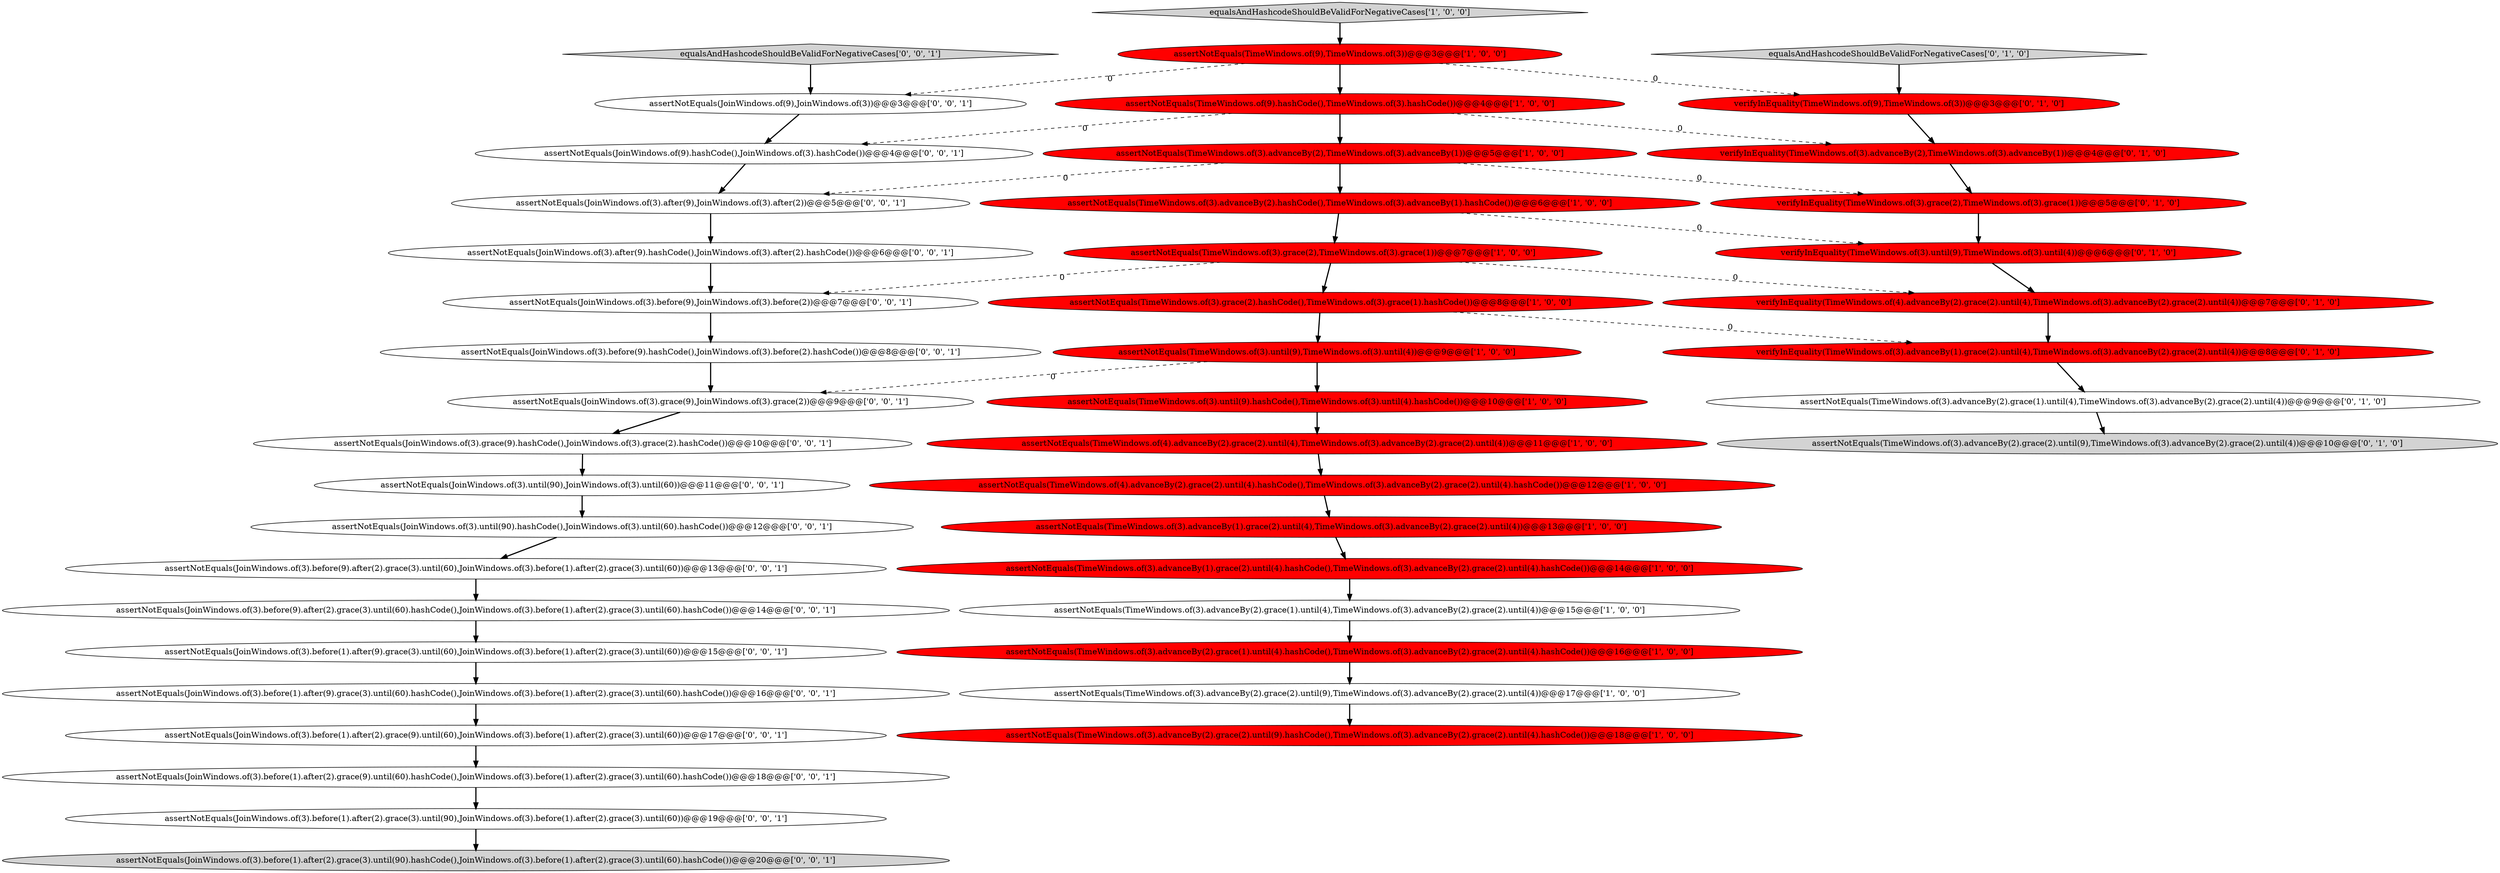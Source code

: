 digraph {
25 [style = filled, label = "verifyInEquality(TimeWindows.of(3).grace(2),TimeWindows.of(3).grace(1))@@@5@@@['0', '1', '0']", fillcolor = red, shape = ellipse image = "AAA1AAABBB2BBB"];
28 [style = filled, label = "assertNotEquals(JoinWindows.of(3).grace(9),JoinWindows.of(3).grace(2))@@@9@@@['0', '0', '1']", fillcolor = white, shape = ellipse image = "AAA0AAABBB3BBB"];
18 [style = filled, label = "verifyInEquality(TimeWindows.of(3).until(9),TimeWindows.of(3).until(4))@@@6@@@['0', '1', '0']", fillcolor = red, shape = ellipse image = "AAA1AAABBB2BBB"];
17 [style = filled, label = "verifyInEquality(TimeWindows.of(9),TimeWindows.of(3))@@@3@@@['0', '1', '0']", fillcolor = red, shape = ellipse image = "AAA1AAABBB2BBB"];
43 [style = filled, label = "assertNotEquals(JoinWindows.of(3).until(90),JoinWindows.of(3).until(60))@@@11@@@['0', '0', '1']", fillcolor = white, shape = ellipse image = "AAA0AAABBB3BBB"];
8 [style = filled, label = "assertNotEquals(TimeWindows.of(3).advanceBy(2).hashCode(),TimeWindows.of(3).advanceBy(1).hashCode())@@@6@@@['1', '0', '0']", fillcolor = red, shape = ellipse image = "AAA1AAABBB1BBB"];
5 [style = filled, label = "assertNotEquals(TimeWindows.of(3).advanceBy(2),TimeWindows.of(3).advanceBy(1))@@@5@@@['1', '0', '0']", fillcolor = red, shape = ellipse image = "AAA1AAABBB1BBB"];
40 [style = filled, label = "assertNotEquals(JoinWindows.of(3).before(9).after(2).grace(3).until(60).hashCode(),JoinWindows.of(3).before(1).after(2).grace(3).until(60).hashCode())@@@14@@@['0', '0', '1']", fillcolor = white, shape = ellipse image = "AAA0AAABBB3BBB"];
26 [style = filled, label = "assertNotEquals(JoinWindows.of(3).after(9),JoinWindows.of(3).after(2))@@@5@@@['0', '0', '1']", fillcolor = white, shape = ellipse image = "AAA0AAABBB3BBB"];
29 [style = filled, label = "assertNotEquals(JoinWindows.of(3).before(1).after(9).grace(3).until(60),JoinWindows.of(3).before(1).after(2).grace(3).until(60))@@@15@@@['0', '0', '1']", fillcolor = white, shape = ellipse image = "AAA0AAABBB3BBB"];
44 [style = filled, label = "equalsAndHashcodeShouldBeValidForNegativeCases['0', '0', '1']", fillcolor = lightgray, shape = diamond image = "AAA0AAABBB3BBB"];
20 [style = filled, label = "assertNotEquals(TimeWindows.of(3).advanceBy(2).grace(1).until(4),TimeWindows.of(3).advanceBy(2).grace(2).until(4))@@@9@@@['0', '1', '0']", fillcolor = white, shape = ellipse image = "AAA0AAABBB2BBB"];
12 [style = filled, label = "assertNotEquals(TimeWindows.of(3).advanceBy(1).grace(2).until(4).hashCode(),TimeWindows.of(3).advanceBy(2).grace(2).until(4).hashCode())@@@14@@@['1', '0', '0']", fillcolor = red, shape = ellipse image = "AAA1AAABBB1BBB"];
14 [style = filled, label = "assertNotEquals(TimeWindows.of(3).grace(2).hashCode(),TimeWindows.of(3).grace(1).hashCode())@@@8@@@['1', '0', '0']", fillcolor = red, shape = ellipse image = "AAA1AAABBB1BBB"];
13 [style = filled, label = "assertNotEquals(TimeWindows.of(3).advanceBy(2).grace(1).until(4).hashCode(),TimeWindows.of(3).advanceBy(2).grace(2).until(4).hashCode())@@@16@@@['1', '0', '0']", fillcolor = red, shape = ellipse image = "AAA1AAABBB1BBB"];
4 [style = filled, label = "assertNotEquals(TimeWindows.of(9).hashCode(),TimeWindows.of(3).hashCode())@@@4@@@['1', '0', '0']", fillcolor = red, shape = ellipse image = "AAA1AAABBB1BBB"];
35 [style = filled, label = "assertNotEquals(JoinWindows.of(9).hashCode(),JoinWindows.of(3).hashCode())@@@4@@@['0', '0', '1']", fillcolor = white, shape = ellipse image = "AAA0AAABBB3BBB"];
21 [style = filled, label = "equalsAndHashcodeShouldBeValidForNegativeCases['0', '1', '0']", fillcolor = lightgray, shape = diamond image = "AAA0AAABBB2BBB"];
39 [style = filled, label = "assertNotEquals(JoinWindows.of(3).grace(9).hashCode(),JoinWindows.of(3).grace(2).hashCode())@@@10@@@['0', '0', '1']", fillcolor = white, shape = ellipse image = "AAA0AAABBB3BBB"];
23 [style = filled, label = "verifyInEquality(TimeWindows.of(3).advanceBy(1).grace(2).until(4),TimeWindows.of(3).advanceBy(2).grace(2).until(4))@@@8@@@['0', '1', '0']", fillcolor = red, shape = ellipse image = "AAA1AAABBB2BBB"];
2 [style = filled, label = "assertNotEquals(TimeWindows.of(9),TimeWindows.of(3))@@@3@@@['1', '0', '0']", fillcolor = red, shape = ellipse image = "AAA1AAABBB1BBB"];
15 [style = filled, label = "assertNotEquals(TimeWindows.of(4).advanceBy(2).grace(2).until(4).hashCode(),TimeWindows.of(3).advanceBy(2).grace(2).until(4).hashCode())@@@12@@@['1', '0', '0']", fillcolor = red, shape = ellipse image = "AAA1AAABBB1BBB"];
34 [style = filled, label = "assertNotEquals(JoinWindows.of(3).before(9).hashCode(),JoinWindows.of(3).before(2).hashCode())@@@8@@@['0', '0', '1']", fillcolor = white, shape = ellipse image = "AAA0AAABBB3BBB"];
37 [style = filled, label = "assertNotEquals(JoinWindows.of(3).before(1).after(9).grace(3).until(60).hashCode(),JoinWindows.of(3).before(1).after(2).grace(3).until(60).hashCode())@@@16@@@['0', '0', '1']", fillcolor = white, shape = ellipse image = "AAA0AAABBB3BBB"];
6 [style = filled, label = "assertNotEquals(TimeWindows.of(3).advanceBy(1).grace(2).until(4),TimeWindows.of(3).advanceBy(2).grace(2).until(4))@@@13@@@['1', '0', '0']", fillcolor = red, shape = ellipse image = "AAA1AAABBB1BBB"];
41 [style = filled, label = "assertNotEquals(JoinWindows.of(3).before(9).after(2).grace(3).until(60),JoinWindows.of(3).before(1).after(2).grace(3).until(60))@@@13@@@['0', '0', '1']", fillcolor = white, shape = ellipse image = "AAA0AAABBB3BBB"];
0 [style = filled, label = "assertNotEquals(TimeWindows.of(3).advanceBy(2).grace(2).until(9).hashCode(),TimeWindows.of(3).advanceBy(2).grace(2).until(4).hashCode())@@@18@@@['1', '0', '0']", fillcolor = red, shape = ellipse image = "AAA1AAABBB1BBB"];
32 [style = filled, label = "assertNotEquals(JoinWindows.of(3).before(1).after(2).grace(9).until(60),JoinWindows.of(3).before(1).after(2).grace(3).until(60))@@@17@@@['0', '0', '1']", fillcolor = white, shape = ellipse image = "AAA0AAABBB3BBB"];
9 [style = filled, label = "assertNotEquals(TimeWindows.of(3).advanceBy(2).grace(2).until(9),TimeWindows.of(3).advanceBy(2).grace(2).until(4))@@@17@@@['1', '0', '0']", fillcolor = white, shape = ellipse image = "AAA0AAABBB1BBB"];
24 [style = filled, label = "verifyInEquality(TimeWindows.of(4).advanceBy(2).grace(2).until(4),TimeWindows.of(3).advanceBy(2).grace(2).until(4))@@@7@@@['0', '1', '0']", fillcolor = red, shape = ellipse image = "AAA1AAABBB2BBB"];
30 [style = filled, label = "assertNotEquals(JoinWindows.of(3).after(9).hashCode(),JoinWindows.of(3).after(2).hashCode())@@@6@@@['0', '0', '1']", fillcolor = white, shape = ellipse image = "AAA0AAABBB3BBB"];
10 [style = filled, label = "assertNotEquals(TimeWindows.of(3).grace(2),TimeWindows.of(3).grace(1))@@@7@@@['1', '0', '0']", fillcolor = red, shape = ellipse image = "AAA1AAABBB1BBB"];
31 [style = filled, label = "assertNotEquals(JoinWindows.of(3).before(1).after(2).grace(9).until(60).hashCode(),JoinWindows.of(3).before(1).after(2).grace(3).until(60).hashCode())@@@18@@@['0', '0', '1']", fillcolor = white, shape = ellipse image = "AAA0AAABBB3BBB"];
3 [style = filled, label = "assertNotEquals(TimeWindows.of(3).until(9),TimeWindows.of(3).until(4))@@@9@@@['1', '0', '0']", fillcolor = red, shape = ellipse image = "AAA1AAABBB1BBB"];
36 [style = filled, label = "assertNotEquals(JoinWindows.of(3).until(90).hashCode(),JoinWindows.of(3).until(60).hashCode())@@@12@@@['0', '0', '1']", fillcolor = white, shape = ellipse image = "AAA0AAABBB3BBB"];
38 [style = filled, label = "assertNotEquals(JoinWindows.of(3).before(9),JoinWindows.of(3).before(2))@@@7@@@['0', '0', '1']", fillcolor = white, shape = ellipse image = "AAA0AAABBB3BBB"];
33 [style = filled, label = "assertNotEquals(JoinWindows.of(9),JoinWindows.of(3))@@@3@@@['0', '0', '1']", fillcolor = white, shape = ellipse image = "AAA0AAABBB3BBB"];
11 [style = filled, label = "assertNotEquals(TimeWindows.of(3).until(9).hashCode(),TimeWindows.of(3).until(4).hashCode())@@@10@@@['1', '0', '0']", fillcolor = red, shape = ellipse image = "AAA1AAABBB1BBB"];
7 [style = filled, label = "assertNotEquals(TimeWindows.of(3).advanceBy(2).grace(1).until(4),TimeWindows.of(3).advanceBy(2).grace(2).until(4))@@@15@@@['1', '0', '0']", fillcolor = white, shape = ellipse image = "AAA0AAABBB1BBB"];
22 [style = filled, label = "verifyInEquality(TimeWindows.of(3).advanceBy(2),TimeWindows.of(3).advanceBy(1))@@@4@@@['0', '1', '0']", fillcolor = red, shape = ellipse image = "AAA1AAABBB2BBB"];
19 [style = filled, label = "assertNotEquals(TimeWindows.of(3).advanceBy(2).grace(2).until(9),TimeWindows.of(3).advanceBy(2).grace(2).until(4))@@@10@@@['0', '1', '0']", fillcolor = lightgray, shape = ellipse image = "AAA0AAABBB2BBB"];
42 [style = filled, label = "assertNotEquals(JoinWindows.of(3).before(1).after(2).grace(3).until(90).hashCode(),JoinWindows.of(3).before(1).after(2).grace(3).until(60).hashCode())@@@20@@@['0', '0', '1']", fillcolor = lightgray, shape = ellipse image = "AAA0AAABBB3BBB"];
1 [style = filled, label = "equalsAndHashcodeShouldBeValidForNegativeCases['1', '0', '0']", fillcolor = lightgray, shape = diamond image = "AAA0AAABBB1BBB"];
16 [style = filled, label = "assertNotEquals(TimeWindows.of(4).advanceBy(2).grace(2).until(4),TimeWindows.of(3).advanceBy(2).grace(2).until(4))@@@11@@@['1', '0', '0']", fillcolor = red, shape = ellipse image = "AAA1AAABBB1BBB"];
27 [style = filled, label = "assertNotEquals(JoinWindows.of(3).before(1).after(2).grace(3).until(90),JoinWindows.of(3).before(1).after(2).grace(3).until(60))@@@19@@@['0', '0', '1']", fillcolor = white, shape = ellipse image = "AAA0AAABBB3BBB"];
7->13 [style = bold, label=""];
14->3 [style = bold, label=""];
11->16 [style = bold, label=""];
5->8 [style = bold, label=""];
8->10 [style = bold, label=""];
16->15 [style = bold, label=""];
22->25 [style = bold, label=""];
18->24 [style = bold, label=""];
23->20 [style = bold, label=""];
33->35 [style = bold, label=""];
30->38 [style = bold, label=""];
3->28 [style = dashed, label="0"];
9->0 [style = bold, label=""];
36->41 [style = bold, label=""];
10->14 [style = bold, label=""];
5->26 [style = dashed, label="0"];
28->39 [style = bold, label=""];
10->38 [style = dashed, label="0"];
43->36 [style = bold, label=""];
25->18 [style = bold, label=""];
3->11 [style = bold, label=""];
39->43 [style = bold, label=""];
44->33 [style = bold, label=""];
15->6 [style = bold, label=""];
5->25 [style = dashed, label="0"];
29->37 [style = bold, label=""];
4->22 [style = dashed, label="0"];
17->22 [style = bold, label=""];
2->17 [style = dashed, label="0"];
2->4 [style = bold, label=""];
12->7 [style = bold, label=""];
27->42 [style = bold, label=""];
26->30 [style = bold, label=""];
34->28 [style = bold, label=""];
14->23 [style = dashed, label="0"];
31->27 [style = bold, label=""];
41->40 [style = bold, label=""];
38->34 [style = bold, label=""];
37->32 [style = bold, label=""];
8->18 [style = dashed, label="0"];
1->2 [style = bold, label=""];
2->33 [style = dashed, label="0"];
13->9 [style = bold, label=""];
20->19 [style = bold, label=""];
4->5 [style = bold, label=""];
21->17 [style = bold, label=""];
35->26 [style = bold, label=""];
32->31 [style = bold, label=""];
10->24 [style = dashed, label="0"];
4->35 [style = dashed, label="0"];
40->29 [style = bold, label=""];
24->23 [style = bold, label=""];
6->12 [style = bold, label=""];
}
